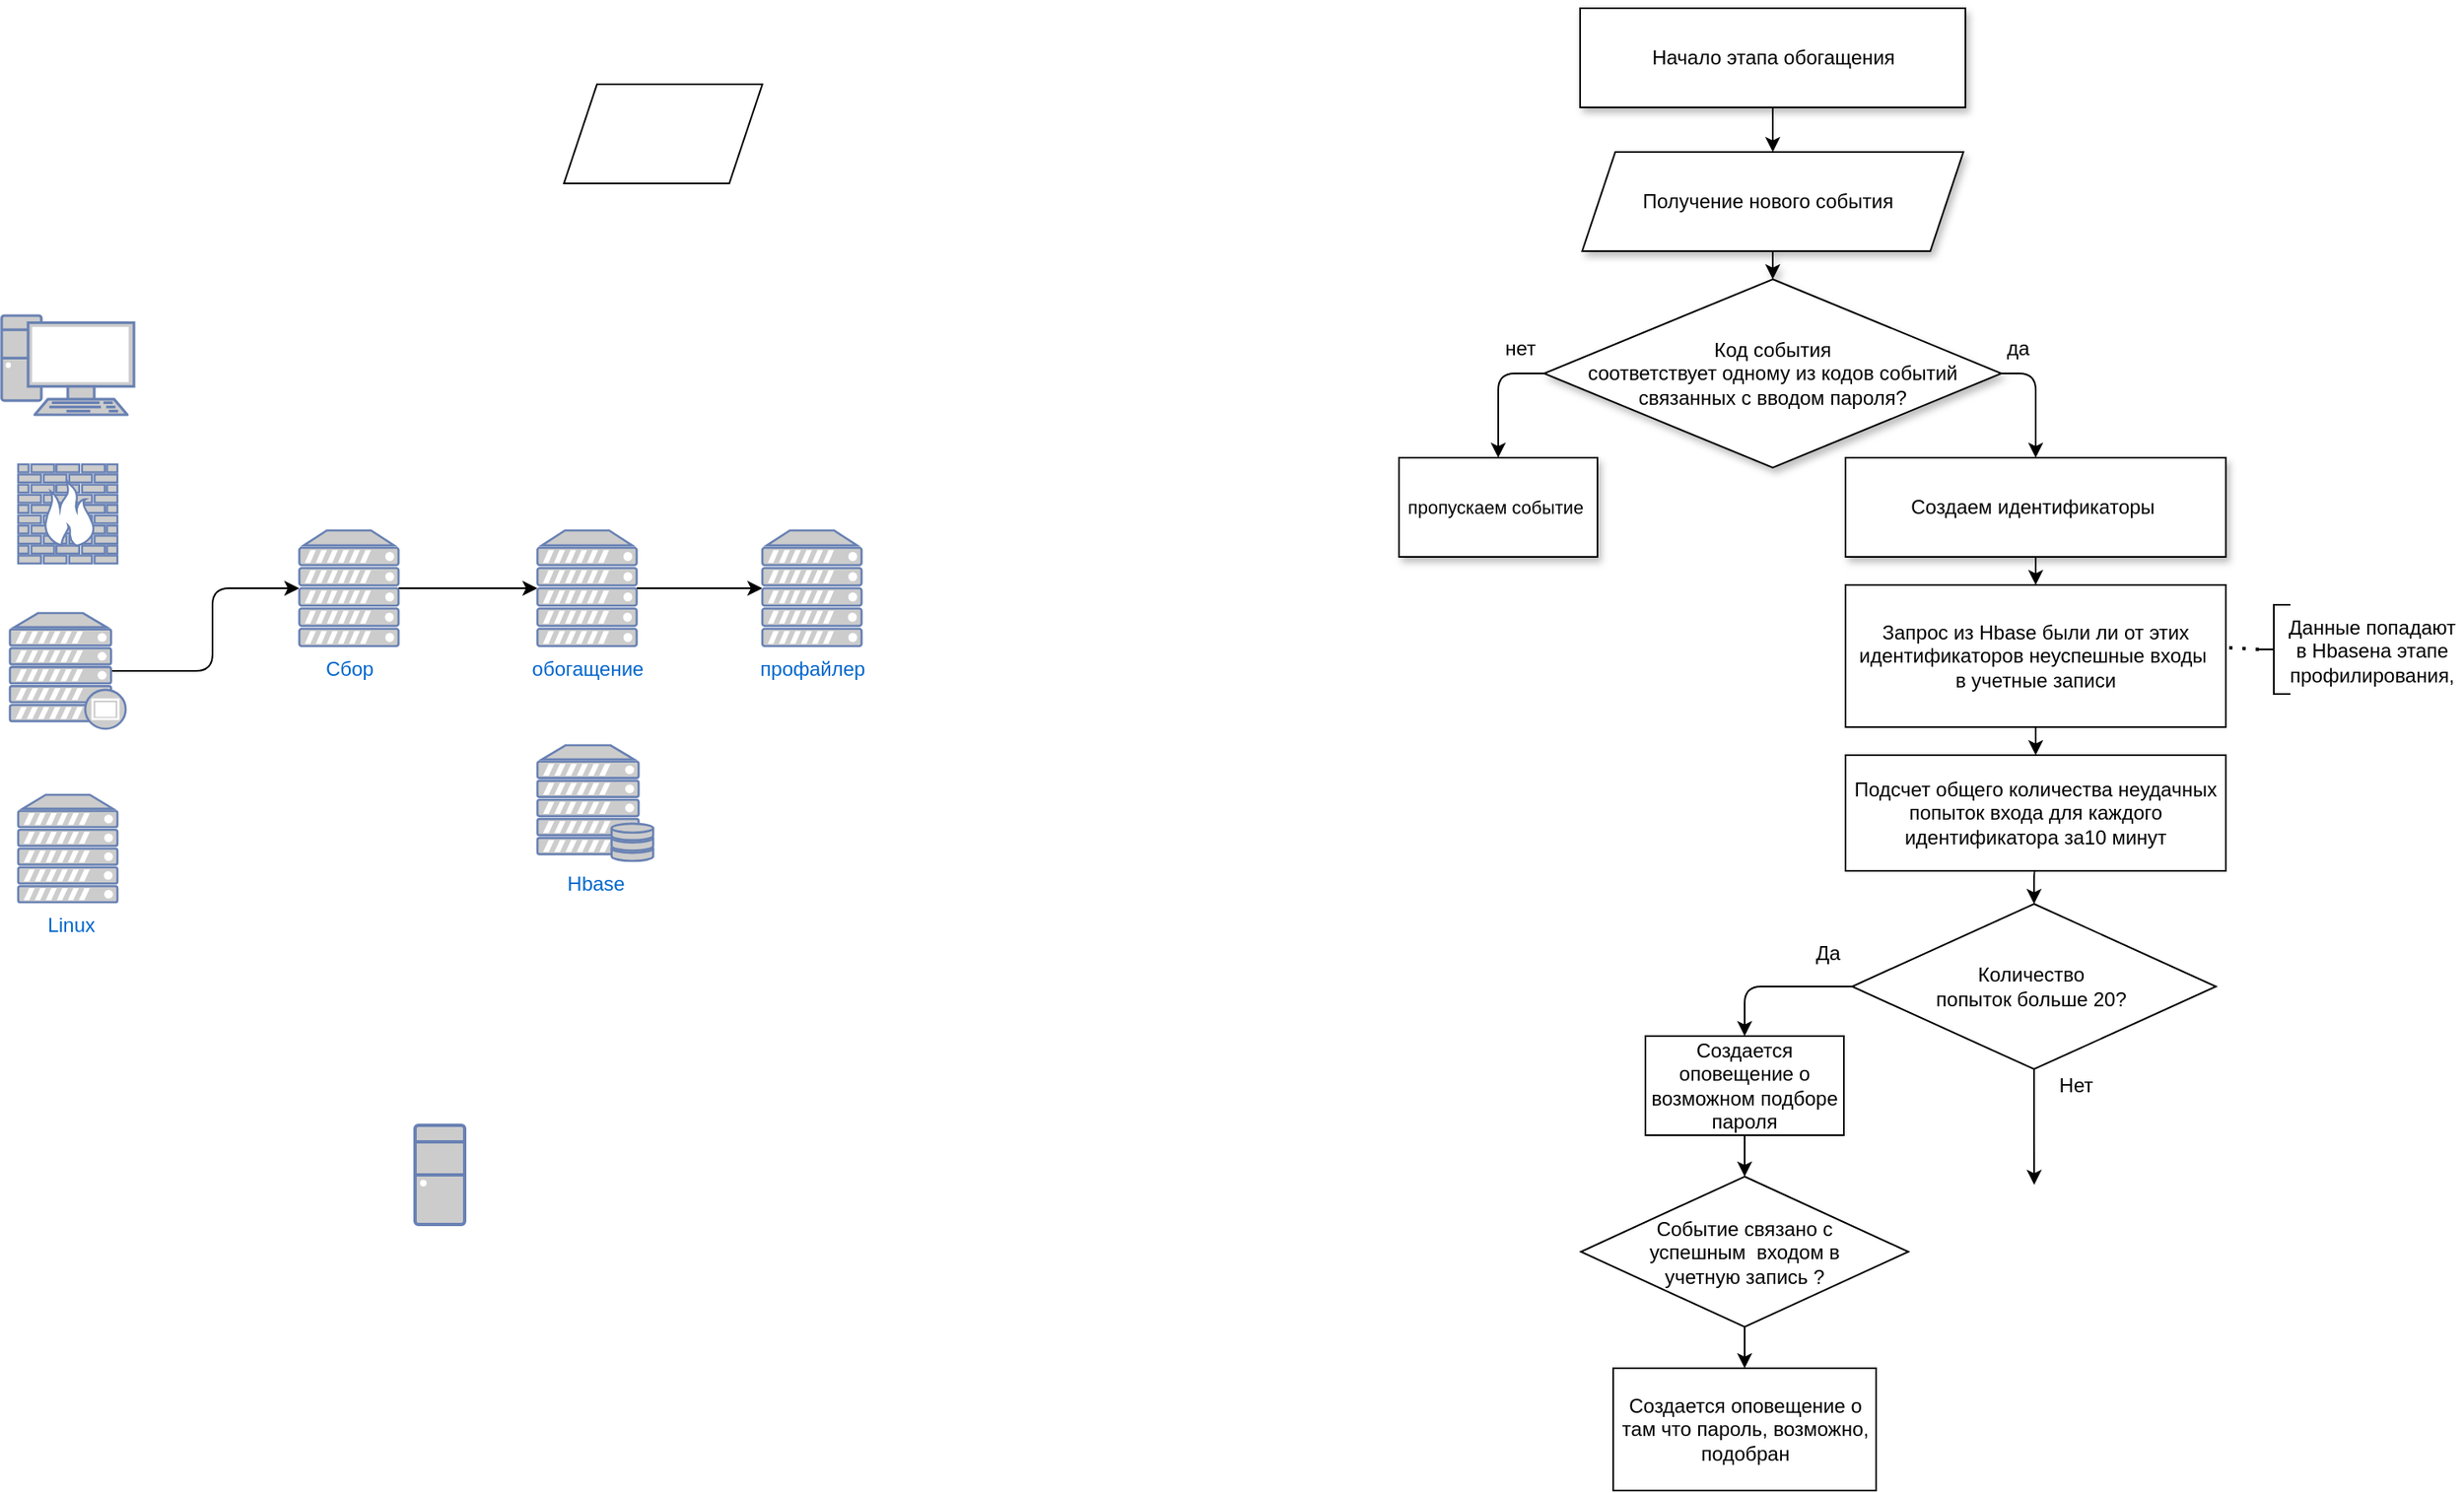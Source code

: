 <mxfile version="14.7.7" type="github" pages="2">
  <diagram id="kKO7TiGZ6TJaH3jzx4V3" name="Page-1">
    <mxGraphModel dx="918" dy="1300" grid="0" gridSize="10" guides="1" tooltips="1" connect="1" arrows="1" fold="1" page="1" pageScale="1" pageWidth="827" pageHeight="1169" background="none" math="0" shadow="0">
      <root>
        <mxCell id="0" />
        <mxCell id="1" parent="0" />
        <mxCell id="g4I816DOP6BQ48P8k_7J-1" value="" style="fontColor=#0066CC;verticalAlign=top;verticalLabelPosition=bottom;labelPosition=center;align=center;html=1;outlineConnect=0;fillColor=#CCCCCC;strokeColor=#6881B3;gradientColor=none;gradientDirection=north;strokeWidth=2;shape=mxgraph.networks.pc;" parent="1" vertex="1">
          <mxGeometry x="60" y="210" width="80" height="60" as="geometry" />
        </mxCell>
        <mxCell id="oYWyHarPu2jq-PYJLw7N-4" style="edgeStyle=orthogonalEdgeStyle;orthogonalLoop=1;jettySize=auto;html=1;exitX=0.88;exitY=0.5;exitDx=0;exitDy=0;exitPerimeter=0;" parent="1" source="g4I816DOP6BQ48P8k_7J-2" target="g4I816DOP6BQ48P8k_7J-4" edge="1">
          <mxGeometry relative="1" as="geometry" />
        </mxCell>
        <mxCell id="g4I816DOP6BQ48P8k_7J-2" value="" style="fontColor=#0066CC;verticalAlign=top;verticalLabelPosition=bottom;labelPosition=center;align=center;html=1;outlineConnect=0;fillColor=#CCCCCC;strokeColor=#6881B3;gradientColor=none;gradientDirection=north;strokeWidth=2;shape=mxgraph.networks.proxy_server;" parent="1" vertex="1">
          <mxGeometry x="65" y="390" width="70" height="70" as="geometry" />
        </mxCell>
        <mxCell id="g4I816DOP6BQ48P8k_7J-3" value="&amp;nbsp;Linux" style="fontColor=#0066CC;verticalAlign=top;verticalLabelPosition=bottom;labelPosition=center;align=center;html=1;outlineConnect=0;fillColor=#CCCCCC;strokeColor=#6881B3;gradientColor=none;gradientDirection=north;strokeWidth=2;shape=mxgraph.networks.server;" parent="1" vertex="1">
          <mxGeometry x="70" y="500" width="60" height="65" as="geometry" />
        </mxCell>
        <mxCell id="oYWyHarPu2jq-PYJLw7N-5" style="edgeStyle=orthogonalEdgeStyle;orthogonalLoop=1;jettySize=auto;html=1;exitX=1;exitY=0.5;exitDx=0;exitDy=0;exitPerimeter=0;entryX=0;entryY=0.5;entryDx=0;entryDy=0;entryPerimeter=0;" parent="1" source="g4I816DOP6BQ48P8k_7J-4" target="g4I816DOP6BQ48P8k_7J-11" edge="1">
          <mxGeometry relative="1" as="geometry" />
        </mxCell>
        <mxCell id="g4I816DOP6BQ48P8k_7J-4" value="Сбор" style="fontColor=#0066CC;verticalAlign=top;verticalLabelPosition=bottom;labelPosition=center;align=center;html=1;outlineConnect=0;fillColor=#CCCCCC;strokeColor=#6881B3;gradientColor=none;gradientDirection=north;strokeWidth=2;shape=mxgraph.networks.server;" parent="1" vertex="1">
          <mxGeometry x="240" y="340" width="60" height="70" as="geometry" />
        </mxCell>
        <mxCell id="g4I816DOP6BQ48P8k_7J-8" value="" style="fontColor=#0066CC;verticalAlign=top;verticalLabelPosition=bottom;labelPosition=center;align=center;html=1;outlineConnect=0;fillColor=#CCCCCC;strokeColor=#6881B3;gradientColor=none;gradientDirection=north;strokeWidth=2;shape=mxgraph.networks.desktop_pc;" parent="1" vertex="1">
          <mxGeometry x="310" y="700" width="30" height="60" as="geometry" />
        </mxCell>
        <mxCell id="g4I816DOP6BQ48P8k_7J-10" value="" style="fontColor=#0066CC;verticalAlign=top;verticalLabelPosition=bottom;labelPosition=center;align=center;html=1;outlineConnect=0;fillColor=#CCCCCC;strokeColor=#6881B3;gradientColor=none;gradientDirection=north;strokeWidth=2;shape=mxgraph.networks.firewall;" parent="1" vertex="1">
          <mxGeometry x="70" y="300" width="60" height="60" as="geometry" />
        </mxCell>
        <mxCell id="oYWyHarPu2jq-PYJLw7N-6" style="edgeStyle=orthogonalEdgeStyle;orthogonalLoop=1;jettySize=auto;html=1;exitX=1;exitY=0.5;exitDx=0;exitDy=0;exitPerimeter=0;entryX=0;entryY=0.5;entryDx=0;entryDy=0;entryPerimeter=0;" parent="1" source="g4I816DOP6BQ48P8k_7J-11" target="g4I816DOP6BQ48P8k_7J-12" edge="1">
          <mxGeometry relative="1" as="geometry" />
        </mxCell>
        <mxCell id="g4I816DOP6BQ48P8k_7J-11" value="&lt;font style=&quot;vertical-align: inherit&quot;&gt;&lt;font style=&quot;vertical-align: inherit&quot;&gt;обогащение&lt;/font&gt;&lt;/font&gt;" style="fontColor=#0066CC;verticalAlign=top;verticalLabelPosition=bottom;labelPosition=center;align=center;html=1;outlineConnect=0;fillColor=#CCCCCC;strokeColor=#6881B3;gradientColor=none;gradientDirection=north;strokeWidth=2;shape=mxgraph.networks.server;" parent="1" vertex="1">
          <mxGeometry x="384" y="340" width="60" height="70" as="geometry" />
        </mxCell>
        <mxCell id="g4I816DOP6BQ48P8k_7J-12" value="&lt;font style=&quot;vertical-align: inherit&quot;&gt;&lt;font style=&quot;vertical-align: inherit&quot;&gt;профайлер&lt;/font&gt;&lt;/font&gt;" style="fontColor=#0066CC;verticalAlign=top;verticalLabelPosition=bottom;labelPosition=center;align=center;html=1;outlineConnect=0;fillColor=#CCCCCC;strokeColor=#6881B3;gradientColor=none;gradientDirection=north;strokeWidth=2;shape=mxgraph.networks.server;" parent="1" vertex="1">
          <mxGeometry x="520" y="340" width="60" height="70" as="geometry" />
        </mxCell>
        <mxCell id="g4I816DOP6BQ48P8k_7J-13" value="&lt;font style=&quot;vertical-align: inherit&quot;&gt;&lt;font style=&quot;vertical-align: inherit&quot;&gt;&lt;font style=&quot;vertical-align: inherit&quot;&gt;&lt;font style=&quot;vertical-align: inherit&quot;&gt;Hbase&lt;/font&gt;&lt;/font&gt;&lt;/font&gt;&lt;/font&gt;" style="fontColor=#0066CC;verticalAlign=top;verticalLabelPosition=bottom;labelPosition=center;align=center;html=1;outlineConnect=0;fillColor=#CCCCCC;strokeColor=#6881B3;gradientColor=none;gradientDirection=north;strokeWidth=2;shape=mxgraph.networks.server_storage;" parent="1" vertex="1">
          <mxGeometry x="384" y="470" width="70" height="70" as="geometry" />
        </mxCell>
        <mxCell id="oYWyHarPu2jq-PYJLw7N-19" style="edgeStyle=orthogonalEdgeStyle;orthogonalLoop=1;jettySize=auto;html=1;exitX=0.5;exitY=1;exitDx=0;exitDy=0;entryX=0.5;entryY=0;entryDx=0;entryDy=0;entryPerimeter=0;shadow=1;" parent="1" source="oYWyHarPu2jq-PYJLw7N-8" target="oYWyHarPu2jq-PYJLw7N-10" edge="1">
          <mxGeometry relative="1" as="geometry" />
        </mxCell>
        <mxCell id="oYWyHarPu2jq-PYJLw7N-8" value="Получение нового события&amp;nbsp;&amp;nbsp;" style="shape=parallelogram;perimeter=parallelogramPerimeter;whiteSpace=wrap;html=1;fixedSize=1;shadow=1;" parent="1" vertex="1">
          <mxGeometry x="1015.76" y="111" width="230.5" height="60" as="geometry" />
        </mxCell>
        <mxCell id="oYWyHarPu2jq-PYJLw7N-9" value="" style="shape=parallelogram;perimeter=parallelogramPerimeter;whiteSpace=wrap;html=1;fixedSize=1;" parent="1" vertex="1">
          <mxGeometry x="400" y="70" width="120" height="60" as="geometry" />
        </mxCell>
        <mxCell id="wzJ_QgdAYYFVlAcVd_xE-27" style="edgeStyle=orthogonalEdgeStyle;orthogonalLoop=1;jettySize=auto;html=1;exitX=0;exitY=0.5;exitDx=0;exitDy=0;" edge="1" parent="1" source="oYWyHarPu2jq-PYJLw7N-10" target="oYWyHarPu2jq-PYJLw7N-17">
          <mxGeometry relative="1" as="geometry" />
        </mxCell>
        <mxCell id="wzJ_QgdAYYFVlAcVd_xE-39" style="edgeStyle=orthogonalEdgeStyle;orthogonalLoop=1;jettySize=auto;html=1;exitX=1;exitY=0.5;exitDx=0;exitDy=0;entryX=0.5;entryY=0;entryDx=0;entryDy=0;" edge="1" parent="1" source="oYWyHarPu2jq-PYJLw7N-10" target="oYWyHarPu2jq-PYJLw7N-14">
          <mxGeometry relative="1" as="geometry" />
        </mxCell>
        <mxCell id="oYWyHarPu2jq-PYJLw7N-10" value="Код события&lt;br&gt;&amp;nbsp;соответствует одному из кодов событий&amp;nbsp;&lt;br&gt;связанных с вводом пароля?" style="rhombus;whiteSpace=wrap;html=1;shadow=1;" parent="1" vertex="1">
          <mxGeometry x="992.77" y="188" width="276.47" height="114" as="geometry" />
        </mxCell>
        <mxCell id="oYWyHarPu2jq-PYJLw7N-12" value="нет" style="text;html=1;align=center;verticalAlign=middle;resizable=0;points=[];autosize=1;strokeColor=none;shadow=1;" parent="1" vertex="1">
          <mxGeometry x="962.77" y="220" width="30" height="20" as="geometry" />
        </mxCell>
        <mxCell id="wzJ_QgdAYYFVlAcVd_xE-8" style="edgeStyle=orthogonalEdgeStyle;orthogonalLoop=1;jettySize=auto;html=1;exitX=0.5;exitY=1;exitDx=0;exitDy=0;entryX=0.5;entryY=0;entryDx=0;entryDy=0;" edge="1" parent="1" source="oYWyHarPu2jq-PYJLw7N-14" target="wzJ_QgdAYYFVlAcVd_xE-5">
          <mxGeometry relative="1" as="geometry" />
        </mxCell>
        <mxCell id="oYWyHarPu2jq-PYJLw7N-14" value="Создаем идентификаторы&amp;nbsp;" style="whiteSpace=wrap;html=1;shadow=1;" parent="1" vertex="1">
          <mxGeometry x="1175" y="296" width="230" height="60" as="geometry" />
        </mxCell>
        <mxCell id="oYWyHarPu2jq-PYJLw7N-16" value="да" style="text;html=1;align=center;verticalAlign=middle;resizable=0;points=[];autosize=1;strokeColor=none;shadow=1;" parent="1" vertex="1">
          <mxGeometry x="1264" y="220" width="30" height="20" as="geometry" />
        </mxCell>
        <mxCell id="oYWyHarPu2jq-PYJLw7N-17" value="&lt;span style=&quot;font-size: 11px ; background-color: rgb(255 , 255 , 255)&quot;&gt;пропускаем событие&amp;nbsp;&lt;/span&gt;" style="whiteSpace=wrap;html=1;shadow=1;" parent="1" vertex="1">
          <mxGeometry x="905" y="296" width="120" height="60" as="geometry" />
        </mxCell>
        <mxCell id="wzJ_QgdAYYFVlAcVd_xE-11" style="edgeStyle=orthogonalEdgeStyle;orthogonalLoop=1;jettySize=auto;html=1;exitX=0.5;exitY=1;exitDx=0;exitDy=0;" edge="1" parent="1" source="oYWyHarPu2jq-PYJLw7N-21">
          <mxGeometry relative="1" as="geometry">
            <mxPoint x="1289.103" y="736" as="targetPoint" />
          </mxGeometry>
        </mxCell>
        <mxCell id="wzJ_QgdAYYFVlAcVd_xE-17" style="edgeStyle=orthogonalEdgeStyle;orthogonalLoop=1;jettySize=auto;html=1;exitX=0;exitY=0.5;exitDx=0;exitDy=0;entryX=0.5;entryY=0;entryDx=0;entryDy=0;" edge="1" parent="1" source="oYWyHarPu2jq-PYJLw7N-21" target="wzJ_QgdAYYFVlAcVd_xE-16">
          <mxGeometry relative="1" as="geometry" />
        </mxCell>
        <mxCell id="oYWyHarPu2jq-PYJLw7N-21" value="&lt;span&gt;&lt;font style=&quot;vertical-align: inherit&quot;&gt;&lt;font style=&quot;vertical-align: inherit&quot;&gt;&lt;font style=&quot;vertical-align: inherit&quot;&gt;&lt;font style=&quot;vertical-align: inherit&quot;&gt;&lt;font style=&quot;vertical-align: inherit&quot;&gt;&lt;font style=&quot;vertical-align: inherit&quot;&gt;&lt;font style=&quot;vertical-align: inherit&quot;&gt;&lt;font style=&quot;vertical-align: inherit&quot;&gt;&lt;font style=&quot;vertical-align: inherit&quot;&gt;&lt;font style=&quot;vertical-align: inherit&quot;&gt;&lt;font style=&quot;vertical-align: inherit&quot;&gt;&lt;font style=&quot;vertical-align: inherit&quot;&gt;Количество&amp;nbsp;&lt;/font&gt;&lt;/font&gt;&lt;/font&gt;&lt;/font&gt;&lt;/font&gt;&lt;/font&gt;&lt;br&gt;&lt;font style=&quot;vertical-align: inherit&quot;&gt;&lt;font style=&quot;vertical-align: inherit&quot;&gt;&lt;font style=&quot;vertical-align: inherit&quot;&gt;&lt;font style=&quot;vertical-align: inherit&quot;&gt;&lt;font style=&quot;vertical-align: inherit&quot;&gt;&lt;font style=&quot;vertical-align: inherit&quot;&gt;попыток больше&amp;nbsp;20?&amp;nbsp;&lt;/font&gt;&lt;/font&gt;&lt;/font&gt;&lt;/font&gt;&lt;/font&gt;&lt;/font&gt;&lt;/font&gt;&lt;/font&gt;&lt;/font&gt;&lt;/font&gt;&lt;/font&gt;&lt;/font&gt;&lt;br&gt;&lt;/span&gt;" style="rhombus;whiteSpace=wrap;html=1;shadow=0;fillColor=#ffffff;gradientColor=none;" parent="1" vertex="1">
          <mxGeometry x="1179" y="566" width="220" height="100" as="geometry" />
        </mxCell>
        <mxCell id="wzJ_QgdAYYFVlAcVd_xE-25" style="edgeStyle=orthogonalEdgeStyle;orthogonalLoop=1;jettySize=auto;html=1;exitX=0.5;exitY=1;exitDx=0;exitDy=0;" edge="1" parent="1" source="oYWyHarPu2jq-PYJLw7N-22" target="oYWyHarPu2jq-PYJLw7N-8">
          <mxGeometry relative="1" as="geometry" />
        </mxCell>
        <mxCell id="oYWyHarPu2jq-PYJLw7N-22" value="&lt;span style=&quot;background-color: rgb(255 , 255 , 255)&quot;&gt;Начало этапа&amp;nbsp;&lt;/span&gt;обогащения" style="whiteSpace=wrap;html=1;shadow=1;fillColor=#ffffff;gradientColor=none;arcSize=50;" parent="1" vertex="1">
          <mxGeometry x="1014.51" y="24" width="233" height="60" as="geometry" />
        </mxCell>
        <mxCell id="wzJ_QgdAYYFVlAcVd_xE-9" style="edgeStyle=orthogonalEdgeStyle;orthogonalLoop=1;jettySize=auto;html=1;exitX=0.5;exitY=1;exitDx=0;exitDy=0;entryX=0.5;entryY=0;entryDx=0;entryDy=0;" edge="1" parent="1" source="wzJ_QgdAYYFVlAcVd_xE-5" target="wzJ_QgdAYYFVlAcVd_xE-6">
          <mxGeometry relative="1" as="geometry" />
        </mxCell>
        <mxCell id="wzJ_QgdAYYFVlAcVd_xE-5" value="&lt;font style=&quot;vertical-align: inherit&quot;&gt;&lt;font style=&quot;vertical-align: inherit&quot;&gt;&lt;font style=&quot;vertical-align: inherit&quot;&gt;&lt;font style=&quot;vertical-align: inherit&quot;&gt;&lt;font style=&quot;vertical-align: inherit&quot;&gt;&lt;font style=&quot;vertical-align: inherit&quot;&gt;&lt;font style=&quot;vertical-align: inherit&quot;&gt;&lt;font style=&quot;vertical-align: inherit&quot;&gt;&lt;font style=&quot;vertical-align: inherit&quot;&gt;&lt;font style=&quot;vertical-align: inherit&quot;&gt;&lt;font style=&quot;vertical-align: inherit&quot;&gt;&lt;font style=&quot;vertical-align: inherit&quot;&gt;&lt;font style=&quot;vertical-align: inherit&quot;&gt;&lt;font style=&quot;vertical-align: inherit&quot;&gt;&lt;font style=&quot;vertical-align: inherit&quot;&gt;&lt;font style=&quot;vertical-align: inherit&quot;&gt;&lt;font style=&quot;vertical-align: inherit&quot;&gt;&lt;font style=&quot;vertical-align: inherit&quot;&gt;&lt;font style=&quot;vertical-align: inherit&quot;&gt;&lt;font style=&quot;vertical-align: inherit&quot;&gt;&lt;font style=&quot;vertical-align: inherit&quot;&gt;&lt;font style=&quot;vertical-align: inherit&quot;&gt;&lt;font style=&quot;vertical-align: inherit&quot;&gt;&lt;font style=&quot;vertical-align: inherit&quot;&gt;&lt;font style=&quot;vertical-align: inherit&quot;&gt;&lt;font style=&quot;vertical-align: inherit&quot;&gt;Запрос из Hbase были ли от этих идентификаторов неуспешные входы&amp;nbsp;&lt;br&gt;в учетные записи&lt;br&gt;&lt;/font&gt;&lt;/font&gt;&lt;/font&gt;&lt;/font&gt;&lt;/font&gt;&lt;/font&gt;&lt;/font&gt;&lt;/font&gt;&lt;/font&gt;&lt;/font&gt;&lt;/font&gt;&lt;/font&gt;&lt;/font&gt;&lt;/font&gt;&lt;/font&gt;&lt;/font&gt;&lt;/font&gt;&lt;/font&gt;&lt;/font&gt;&lt;/font&gt;&lt;/font&gt;&lt;/font&gt;&lt;/font&gt;&lt;/font&gt;&lt;/font&gt;&lt;/font&gt;" style="whiteSpace=wrap;html=1;" vertex="1" parent="1">
          <mxGeometry x="1175" y="373" width="230" height="86" as="geometry" />
        </mxCell>
        <mxCell id="wzJ_QgdAYYFVlAcVd_xE-23" style="edgeStyle=orthogonalEdgeStyle;orthogonalLoop=1;jettySize=auto;html=1;exitX=0.5;exitY=1;exitDx=0;exitDy=0;entryX=0.5;entryY=0;entryDx=0;entryDy=0;" edge="1" parent="1" source="wzJ_QgdAYYFVlAcVd_xE-6" target="oYWyHarPu2jq-PYJLw7N-21">
          <mxGeometry relative="1" as="geometry" />
        </mxCell>
        <mxCell id="wzJ_QgdAYYFVlAcVd_xE-6" value="&lt;font style=&quot;vertical-align: inherit&quot;&gt;&lt;font style=&quot;vertical-align: inherit&quot;&gt;&lt;font style=&quot;vertical-align: inherit&quot;&gt;&lt;font style=&quot;vertical-align: inherit&quot;&gt;Подсчет общего количества неудачных попыток входа для каждого идентификатора за10 минут&lt;/font&gt;&lt;/font&gt;&lt;/font&gt;&lt;/font&gt;" style="whiteSpace=wrap;html=1;" vertex="1" parent="1">
          <mxGeometry x="1175" y="476" width="230" height="70" as="geometry" />
        </mxCell>
        <mxCell id="wzJ_QgdAYYFVlAcVd_xE-13" value="&lt;font style=&quot;vertical-align: inherit&quot;&gt;&lt;font style=&quot;vertical-align: inherit&quot;&gt;Да&lt;/font&gt;&lt;/font&gt;" style="text;html=1;align=center;verticalAlign=middle;resizable=0;points=[];autosize=1;strokeColor=none;" vertex="1" parent="1">
          <mxGeometry x="1149" y="586" width="30" height="20" as="geometry" />
        </mxCell>
        <mxCell id="wzJ_QgdAYYFVlAcVd_xE-14" value="&lt;font style=&quot;vertical-align: inherit&quot;&gt;&lt;font style=&quot;vertical-align: inherit&quot;&gt;Нет&lt;/font&gt;&lt;/font&gt;" style="text;html=1;align=center;verticalAlign=middle;resizable=0;points=[];autosize=1;strokeColor=none;" vertex="1" parent="1">
          <mxGeometry x="1294" y="666" width="40" height="20" as="geometry" />
        </mxCell>
        <mxCell id="wzJ_QgdAYYFVlAcVd_xE-20" style="edgeStyle=orthogonalEdgeStyle;orthogonalLoop=1;jettySize=auto;html=1;exitX=0.5;exitY=1;exitDx=0;exitDy=0;entryX=0.5;entryY=0;entryDx=0;entryDy=0;" edge="1" parent="1" source="wzJ_QgdAYYFVlAcVd_xE-16" target="wzJ_QgdAYYFVlAcVd_xE-18">
          <mxGeometry relative="1" as="geometry" />
        </mxCell>
        <mxCell id="wzJ_QgdAYYFVlAcVd_xE-16" value="Создается оповещение о возможном подборе пароля" style="whiteSpace=wrap;html=1;" vertex="1" parent="1">
          <mxGeometry x="1054" y="646" width="120" height="60" as="geometry" />
        </mxCell>
        <mxCell id="wzJ_QgdAYYFVlAcVd_xE-22" style="edgeStyle=orthogonalEdgeStyle;orthogonalLoop=1;jettySize=auto;html=1;exitX=0.5;exitY=1;exitDx=0;exitDy=0;entryX=0.5;entryY=0;entryDx=0;entryDy=0;" edge="1" parent="1" source="wzJ_QgdAYYFVlAcVd_xE-18" target="wzJ_QgdAYYFVlAcVd_xE-21">
          <mxGeometry relative="1" as="geometry" />
        </mxCell>
        <mxCell id="wzJ_QgdAYYFVlAcVd_xE-18" value="Событие связано с &lt;br&gt;успешным&amp;nbsp; входом в &lt;br&gt;учетную запись ?&lt;br&gt;" style="rhombus;whiteSpace=wrap;html=1;" vertex="1" parent="1">
          <mxGeometry x="1015" y="731" width="198" height="91" as="geometry" />
        </mxCell>
        <mxCell id="wzJ_QgdAYYFVlAcVd_xE-21" value="Создается оповещение о там что пароль, возможно, подобран" style="whiteSpace=wrap;html=1;" vertex="1" parent="1">
          <mxGeometry x="1034.5" y="847" width="159" height="74" as="geometry" />
        </mxCell>
        <mxCell id="wzJ_QgdAYYFVlAcVd_xE-33" value="" style="endArrow=none;dashed=1;html=1;dashPattern=1 3;strokeWidth=2;entryX=0.1;entryY=0.5;entryDx=0;entryDy=0;entryPerimeter=0;" edge="1" parent="1" target="wzJ_QgdAYYFVlAcVd_xE-34">
          <mxGeometry width="50" height="50" relative="1" as="geometry">
            <mxPoint x="1407" y="411" as="sourcePoint" />
            <mxPoint x="1464" y="416" as="targetPoint" />
          </mxGeometry>
        </mxCell>
        <mxCell id="wzJ_QgdAYYFVlAcVd_xE-38" value="" style="group;" vertex="1" connectable="0" parent="1">
          <mxGeometry x="1424" y="385" width="124" height="54" as="geometry" />
        </mxCell>
        <mxCell id="wzJ_QgdAYYFVlAcVd_xE-34" value="" style="shape=curlyBracket;whiteSpace=wrap;html=1;" vertex="1" parent="wzJ_QgdAYYFVlAcVd_xE-38">
          <mxGeometry width="20" height="54" as="geometry" />
        </mxCell>
        <mxCell id="wzJ_QgdAYYFVlAcVd_xE-36" value="Данные попадают &lt;br&gt;в Hbaseна этапе &lt;br&gt;профилирования,&lt;br&gt;" style="text;html=1;align=center;verticalAlign=middle;resizable=0;points=[];autosize=1;strokeColor=none;" vertex="1" parent="wzJ_QgdAYYFVlAcVd_xE-38">
          <mxGeometry x="13" y="5" width="111" height="46" as="geometry" />
        </mxCell>
      </root>
    </mxGraphModel>
  </diagram>
  <diagram id="opdlZapQ1xwYe36GU0EI" name="Page-2">
    <mxGraphModel dx="2062" dy="1122" grid="1" gridSize="10" guides="1" tooltips="1" connect="1" arrows="1" fold="1" page="1" pageScale="1" pageWidth="827" pageHeight="1169" math="0" shadow="0">
      <root>
        <mxCell id="ZRqpGnE28RvEQvfqvfB2-0" />
        <mxCell id="ZRqpGnE28RvEQvfqvfB2-1" parent="ZRqpGnE28RvEQvfqvfB2-0" />
        <mxCell id="eiaYWpLDvfF17VSCNh5B-0" style="edgeStyle=orthogonalEdgeStyle;orthogonalLoop=1;jettySize=auto;html=1;exitX=0.5;exitY=1;exitDx=0;exitDy=0;entryX=0.5;entryY=0;entryDx=0;entryDy=0;entryPerimeter=0;shadow=1;sketch=0;" edge="1" source="eiaYWpLDvfF17VSCNh5B-1" target="eiaYWpLDvfF17VSCNh5B-4" parent="ZRqpGnE28RvEQvfqvfB2-1">
          <mxGeometry relative="1" as="geometry" />
        </mxCell>
        <mxCell id="eiaYWpLDvfF17VSCNh5B-1" value="Получение нового события&amp;nbsp;&amp;nbsp;" style="shape=parallelogram;perimeter=parallelogramPerimeter;whiteSpace=wrap;html=1;fixedSize=1;shadow=1;sketch=0;" vertex="1" parent="ZRqpGnE28RvEQvfqvfB2-1">
          <mxGeometry x="220.76" y="177" width="230.5" height="60" as="geometry" />
        </mxCell>
        <mxCell id="eiaYWpLDvfF17VSCNh5B-2" style="edgeStyle=orthogonalEdgeStyle;orthogonalLoop=1;jettySize=auto;html=1;exitX=0;exitY=0.5;exitDx=0;exitDy=0;sketch=0;shadow=1;" edge="1" source="eiaYWpLDvfF17VSCNh5B-4" target="eiaYWpLDvfF17VSCNh5B-9" parent="ZRqpGnE28RvEQvfqvfB2-1">
          <mxGeometry relative="1" as="geometry" />
        </mxCell>
        <mxCell id="eiaYWpLDvfF17VSCNh5B-3" style="edgeStyle=orthogonalEdgeStyle;orthogonalLoop=1;jettySize=auto;html=1;exitX=1;exitY=0.5;exitDx=0;exitDy=0;entryX=0.5;entryY=0;entryDx=0;entryDy=0;sketch=0;shadow=1;" edge="1" source="eiaYWpLDvfF17VSCNh5B-4" target="eiaYWpLDvfF17VSCNh5B-7" parent="ZRqpGnE28RvEQvfqvfB2-1">
          <mxGeometry relative="1" as="geometry" />
        </mxCell>
        <mxCell id="eiaYWpLDvfF17VSCNh5B-4" value="Код события&lt;br&gt;&amp;nbsp;соответствует одному из кодов событий&amp;nbsp;&lt;br&gt;связанных с вводом пароля?" style="rhombus;whiteSpace=wrap;html=1;shadow=1;sketch=0;" vertex="1" parent="ZRqpGnE28RvEQvfqvfB2-1">
          <mxGeometry x="197.77" y="254" width="276.47" height="114" as="geometry" />
        </mxCell>
        <mxCell id="eiaYWpLDvfF17VSCNh5B-5" value="нет" style="text;html=1;align=center;verticalAlign=middle;resizable=0;points=[];autosize=1;strokeColor=none;shadow=1;sketch=0;" vertex="1" parent="ZRqpGnE28RvEQvfqvfB2-1">
          <mxGeometry x="167.77" y="286" width="30" height="20" as="geometry" />
        </mxCell>
        <mxCell id="eiaYWpLDvfF17VSCNh5B-6" style="edgeStyle=orthogonalEdgeStyle;orthogonalLoop=1;jettySize=auto;html=1;exitX=0.5;exitY=1;exitDx=0;exitDy=0;entryX=0.5;entryY=0;entryDx=0;entryDy=0;sketch=0;shadow=1;" edge="1" source="eiaYWpLDvfF17VSCNh5B-7" target="eiaYWpLDvfF17VSCNh5B-16" parent="ZRqpGnE28RvEQvfqvfB2-1">
          <mxGeometry relative="1" as="geometry" />
        </mxCell>
        <mxCell id="eiaYWpLDvfF17VSCNh5B-7" value="Создаем идентификаторы&amp;nbsp;" style="whiteSpace=wrap;html=1;shadow=1;sketch=0;" vertex="1" parent="ZRqpGnE28RvEQvfqvfB2-1">
          <mxGeometry x="380" y="362" width="230" height="60" as="geometry" />
        </mxCell>
        <mxCell id="eiaYWpLDvfF17VSCNh5B-8" value="да" style="text;html=1;align=center;verticalAlign=middle;resizable=0;points=[];autosize=1;strokeColor=none;shadow=1;sketch=0;" vertex="1" parent="ZRqpGnE28RvEQvfqvfB2-1">
          <mxGeometry x="469" y="286" width="30" height="20" as="geometry" />
        </mxCell>
        <mxCell id="eiaYWpLDvfF17VSCNh5B-9" value="&lt;span style=&quot;font-size: 11px ; background-color: rgb(255 , 255 , 255)&quot;&gt;пропускаем событие&amp;nbsp;&lt;/span&gt;" style="whiteSpace=wrap;html=1;shadow=1;sketch=0;" vertex="1" parent="ZRqpGnE28RvEQvfqvfB2-1">
          <mxGeometry x="110" y="362" width="120" height="60" as="geometry" />
        </mxCell>
        <mxCell id="eiaYWpLDvfF17VSCNh5B-10" style="edgeStyle=orthogonalEdgeStyle;orthogonalLoop=1;jettySize=auto;html=1;exitX=0.5;exitY=1;exitDx=0;exitDy=0;sketch=0;shadow=1;" edge="1" source="eiaYWpLDvfF17VSCNh5B-12" parent="ZRqpGnE28RvEQvfqvfB2-1">
          <mxGeometry relative="1" as="geometry">
            <mxPoint x="494.103" y="802" as="targetPoint" />
          </mxGeometry>
        </mxCell>
        <mxCell id="eiaYWpLDvfF17VSCNh5B-11" style="edgeStyle=orthogonalEdgeStyle;orthogonalLoop=1;jettySize=auto;html=1;exitX=0;exitY=0.5;exitDx=0;exitDy=0;entryX=0.5;entryY=0;entryDx=0;entryDy=0;sketch=0;shadow=1;" edge="1" source="eiaYWpLDvfF17VSCNh5B-12" target="eiaYWpLDvfF17VSCNh5B-22" parent="ZRqpGnE28RvEQvfqvfB2-1">
          <mxGeometry relative="1" as="geometry" />
        </mxCell>
        <mxCell id="eiaYWpLDvfF17VSCNh5B-12" value="&lt;span&gt;&lt;font style=&quot;vertical-align: inherit&quot;&gt;&lt;font style=&quot;vertical-align: inherit&quot;&gt;&lt;font style=&quot;vertical-align: inherit&quot;&gt;&lt;font style=&quot;vertical-align: inherit&quot;&gt;&lt;font style=&quot;vertical-align: inherit&quot;&gt;&lt;font style=&quot;vertical-align: inherit&quot;&gt;&lt;font style=&quot;vertical-align: inherit&quot;&gt;&lt;font style=&quot;vertical-align: inherit&quot;&gt;&lt;font style=&quot;vertical-align: inherit&quot;&gt;&lt;font style=&quot;vertical-align: inherit&quot;&gt;&lt;font style=&quot;vertical-align: inherit&quot;&gt;&lt;font style=&quot;vertical-align: inherit&quot;&gt;Количество&amp;nbsp;&lt;/font&gt;&lt;/font&gt;&lt;/font&gt;&lt;/font&gt;&lt;/font&gt;&lt;/font&gt;&lt;br&gt;&lt;font style=&quot;vertical-align: inherit&quot;&gt;&lt;font style=&quot;vertical-align: inherit&quot;&gt;&lt;font style=&quot;vertical-align: inherit&quot;&gt;&lt;font style=&quot;vertical-align: inherit&quot;&gt;&lt;font style=&quot;vertical-align: inherit&quot;&gt;&lt;font style=&quot;vertical-align: inherit&quot;&gt;попыток больше&amp;nbsp;20?&amp;nbsp;&lt;/font&gt;&lt;/font&gt;&lt;/font&gt;&lt;/font&gt;&lt;/font&gt;&lt;/font&gt;&lt;/font&gt;&lt;/font&gt;&lt;/font&gt;&lt;/font&gt;&lt;/font&gt;&lt;/font&gt;&lt;br&gt;&lt;/span&gt;" style="rhombus;whiteSpace=wrap;html=1;shadow=1;fillColor=#ffffff;gradientColor=none;sketch=0;" vertex="1" parent="ZRqpGnE28RvEQvfqvfB2-1">
          <mxGeometry x="384" y="632" width="220" height="100" as="geometry" />
        </mxCell>
        <mxCell id="eiaYWpLDvfF17VSCNh5B-13" style="edgeStyle=orthogonalEdgeStyle;orthogonalLoop=1;jettySize=auto;html=1;exitX=0.5;exitY=1;exitDx=0;exitDy=0;sketch=0;shadow=1;" edge="1" target="eiaYWpLDvfF17VSCNh5B-1" parent="ZRqpGnE28RvEQvfqvfB2-1">
          <mxGeometry relative="1" as="geometry">
            <mxPoint x="336.01" y="150" as="sourcePoint" />
          </mxGeometry>
        </mxCell>
        <mxCell id="eiaYWpLDvfF17VSCNh5B-15" style="edgeStyle=orthogonalEdgeStyle;orthogonalLoop=1;jettySize=auto;html=1;exitX=0.5;exitY=1;exitDx=0;exitDy=0;entryX=0.5;entryY=0;entryDx=0;entryDy=0;sketch=0;shadow=1;" edge="1" source="eiaYWpLDvfF17VSCNh5B-16" target="eiaYWpLDvfF17VSCNh5B-18" parent="ZRqpGnE28RvEQvfqvfB2-1">
          <mxGeometry relative="1" as="geometry" />
        </mxCell>
        <mxCell id="eiaYWpLDvfF17VSCNh5B-16" value="&lt;font style=&quot;vertical-align: inherit&quot;&gt;&lt;font style=&quot;vertical-align: inherit&quot;&gt;&lt;font style=&quot;vertical-align: inherit&quot;&gt;&lt;font style=&quot;vertical-align: inherit&quot;&gt;&lt;font style=&quot;vertical-align: inherit&quot;&gt;&lt;font style=&quot;vertical-align: inherit&quot;&gt;&lt;font style=&quot;vertical-align: inherit&quot;&gt;&lt;font style=&quot;vertical-align: inherit&quot;&gt;&lt;font style=&quot;vertical-align: inherit&quot;&gt;&lt;font style=&quot;vertical-align: inherit&quot;&gt;&lt;font style=&quot;vertical-align: inherit&quot;&gt;&lt;font style=&quot;vertical-align: inherit&quot;&gt;&lt;font style=&quot;vertical-align: inherit&quot;&gt;&lt;font style=&quot;vertical-align: inherit&quot;&gt;&lt;font style=&quot;vertical-align: inherit&quot;&gt;&lt;font style=&quot;vertical-align: inherit&quot;&gt;&lt;font style=&quot;vertical-align: inherit&quot;&gt;&lt;font style=&quot;vertical-align: inherit&quot;&gt;&lt;font style=&quot;vertical-align: inherit&quot;&gt;&lt;font style=&quot;vertical-align: inherit&quot;&gt;&lt;font style=&quot;vertical-align: inherit&quot;&gt;&lt;font style=&quot;vertical-align: inherit&quot;&gt;&lt;font style=&quot;vertical-align: inherit&quot;&gt;&lt;font style=&quot;vertical-align: inherit&quot;&gt;&lt;font style=&quot;vertical-align: inherit&quot;&gt;&lt;font style=&quot;vertical-align: inherit&quot;&gt;Запрос из Hbase были ли от этих идентификаторов неуспешные входы&amp;nbsp;&lt;br&gt;в учетные записи&lt;br&gt;&lt;/font&gt;&lt;/font&gt;&lt;/font&gt;&lt;/font&gt;&lt;/font&gt;&lt;/font&gt;&lt;/font&gt;&lt;/font&gt;&lt;/font&gt;&lt;/font&gt;&lt;/font&gt;&lt;/font&gt;&lt;/font&gt;&lt;/font&gt;&lt;/font&gt;&lt;/font&gt;&lt;/font&gt;&lt;/font&gt;&lt;/font&gt;&lt;/font&gt;&lt;/font&gt;&lt;/font&gt;&lt;/font&gt;&lt;/font&gt;&lt;/font&gt;&lt;/font&gt;" style="whiteSpace=wrap;html=1;sketch=0;shadow=1;" vertex="1" parent="ZRqpGnE28RvEQvfqvfB2-1">
          <mxGeometry x="380" y="439" width="230" height="86" as="geometry" />
        </mxCell>
        <mxCell id="eiaYWpLDvfF17VSCNh5B-17" style="edgeStyle=orthogonalEdgeStyle;orthogonalLoop=1;jettySize=auto;html=1;exitX=0.5;exitY=1;exitDx=0;exitDy=0;entryX=0.5;entryY=0;entryDx=0;entryDy=0;sketch=0;shadow=1;" edge="1" source="eiaYWpLDvfF17VSCNh5B-18" target="eiaYWpLDvfF17VSCNh5B-12" parent="ZRqpGnE28RvEQvfqvfB2-1">
          <mxGeometry relative="1" as="geometry" />
        </mxCell>
        <mxCell id="eiaYWpLDvfF17VSCNh5B-18" value="&lt;font style=&quot;vertical-align: inherit&quot;&gt;&lt;font style=&quot;vertical-align: inherit&quot;&gt;&lt;font style=&quot;vertical-align: inherit&quot;&gt;&lt;font style=&quot;vertical-align: inherit&quot;&gt;Подсчет общего количества неудачных попыток входа для каждого идентификатора за10 минут&lt;/font&gt;&lt;/font&gt;&lt;/font&gt;&lt;/font&gt;" style="whiteSpace=wrap;html=1;sketch=0;shadow=1;" vertex="1" parent="ZRqpGnE28RvEQvfqvfB2-1">
          <mxGeometry x="380" y="542" width="230" height="70" as="geometry" />
        </mxCell>
        <mxCell id="eiaYWpLDvfF17VSCNh5B-19" value="&lt;font style=&quot;vertical-align: inherit&quot;&gt;&lt;font style=&quot;vertical-align: inherit&quot;&gt;Да&lt;/font&gt;&lt;/font&gt;" style="text;html=1;align=center;verticalAlign=middle;resizable=0;points=[];autosize=1;strokeColor=none;sketch=0;shadow=1;" vertex="1" parent="ZRqpGnE28RvEQvfqvfB2-1">
          <mxGeometry x="354" y="652" width="30" height="20" as="geometry" />
        </mxCell>
        <mxCell id="eiaYWpLDvfF17VSCNh5B-20" value="&lt;font style=&quot;vertical-align: inherit&quot;&gt;&lt;font style=&quot;vertical-align: inherit&quot;&gt;Нет&lt;/font&gt;&lt;/font&gt;" style="text;html=1;align=center;verticalAlign=middle;resizable=0;points=[];autosize=1;strokeColor=none;sketch=0;shadow=1;" vertex="1" parent="ZRqpGnE28RvEQvfqvfB2-1">
          <mxGeometry x="499" y="732" width="40" height="20" as="geometry" />
        </mxCell>
        <mxCell id="eiaYWpLDvfF17VSCNh5B-21" style="edgeStyle=orthogonalEdgeStyle;orthogonalLoop=1;jettySize=auto;html=1;exitX=0.5;exitY=1;exitDx=0;exitDy=0;entryX=0.5;entryY=0;entryDx=0;entryDy=0;sketch=0;shadow=1;" edge="1" source="eiaYWpLDvfF17VSCNh5B-22" target="eiaYWpLDvfF17VSCNh5B-24" parent="ZRqpGnE28RvEQvfqvfB2-1">
          <mxGeometry relative="1" as="geometry" />
        </mxCell>
        <mxCell id="eiaYWpLDvfF17VSCNh5B-22" value="Создается оповещение о возможном подборе пароля" style="whiteSpace=wrap;html=1;sketch=0;shadow=1;" vertex="1" parent="ZRqpGnE28RvEQvfqvfB2-1">
          <mxGeometry x="259" y="712" width="120" height="60" as="geometry" />
        </mxCell>
        <mxCell id="eiaYWpLDvfF17VSCNh5B-23" style="edgeStyle=orthogonalEdgeStyle;orthogonalLoop=1;jettySize=auto;html=1;exitX=0.5;exitY=1;exitDx=0;exitDy=0;entryX=0.5;entryY=0;entryDx=0;entryDy=0;sketch=0;shadow=1;" edge="1" source="eiaYWpLDvfF17VSCNh5B-24" target="eiaYWpLDvfF17VSCNh5B-25" parent="ZRqpGnE28RvEQvfqvfB2-1">
          <mxGeometry relative="1" as="geometry" />
        </mxCell>
        <mxCell id="eiaYWpLDvfF17VSCNh5B-24" value="Событие связано с &lt;br&gt;успешным&amp;nbsp; входом в &lt;br&gt;учетную запись ?&lt;br&gt;" style="rhombus;whiteSpace=wrap;html=1;sketch=0;shadow=1;" vertex="1" parent="ZRqpGnE28RvEQvfqvfB2-1">
          <mxGeometry x="220" y="797" width="198" height="91" as="geometry" />
        </mxCell>
        <mxCell id="eiaYWpLDvfF17VSCNh5B-25" value="Создается оповещение о там что пароль, возможно, подобран" style="whiteSpace=wrap;html=1;sketch=0;shadow=1;" vertex="1" parent="ZRqpGnE28RvEQvfqvfB2-1">
          <mxGeometry x="239.5" y="913" width="159" height="74" as="geometry" />
        </mxCell>
        <mxCell id="eiaYWpLDvfF17VSCNh5B-26" value="" style="endArrow=none;dashed=1;html=1;dashPattern=1 3;strokeWidth=2;entryX=0.1;entryY=0.5;entryDx=0;entryDy=0;entryPerimeter=0;sketch=0;shadow=0;" edge="1" target="eiaYWpLDvfF17VSCNh5B-28" parent="ZRqpGnE28RvEQvfqvfB2-1">
          <mxGeometry width="50" height="50" relative="1" as="geometry">
            <mxPoint x="612" y="477" as="sourcePoint" />
            <mxPoint x="669" y="482" as="targetPoint" />
          </mxGeometry>
        </mxCell>
        <mxCell id="eiaYWpLDvfF17VSCNh5B-27" value="" style="group;sketch=0;shadow=0;" vertex="1" connectable="0" parent="ZRqpGnE28RvEQvfqvfB2-1">
          <mxGeometry x="629" y="451" width="124" height="54" as="geometry" />
        </mxCell>
        <mxCell id="eiaYWpLDvfF17VSCNh5B-28" value="" style="shape=curlyBracket;whiteSpace=wrap;html=1;sketch=0;shadow=0;" vertex="1" parent="eiaYWpLDvfF17VSCNh5B-27">
          <mxGeometry width="20" height="54" as="geometry" />
        </mxCell>
        <mxCell id="eiaYWpLDvfF17VSCNh5B-29" value="Данные попадают &lt;br&gt;в Hbaseна этапе &lt;br&gt;профилирования,&lt;br&gt;" style="text;html=1;align=center;verticalAlign=middle;resizable=0;points=[];autosize=1;strokeColor=none;sketch=0;shadow=1;" vertex="1" parent="eiaYWpLDvfF17VSCNh5B-27">
          <mxGeometry x="13" y="5" width="111" height="46" as="geometry" />
        </mxCell>
        <mxCell id="0d5IT_PFPM4ZsCAzI6wm-0" value="" style="rounded=1;whiteSpace=wrap;html=1;shadow=0;strokeColor=#000000;" vertex="1" parent="ZRqpGnE28RvEQvfqvfB2-1">
          <mxGeometry x="239.5" y="80" width="201" height="60" as="geometry" />
        </mxCell>
        <mxCell id="0d5IT_PFPM4ZsCAzI6wm-1" value="" style="rounded=1;whiteSpace=wrap;html=1;shadow=0;strokeColor=#000000;" vertex="1" parent="ZRqpGnE28RvEQvfqvfB2-1">
          <mxGeometry x="354" y="1030" width="201" height="60" as="geometry" />
        </mxCell>
      </root>
    </mxGraphModel>
  </diagram>
</mxfile>
